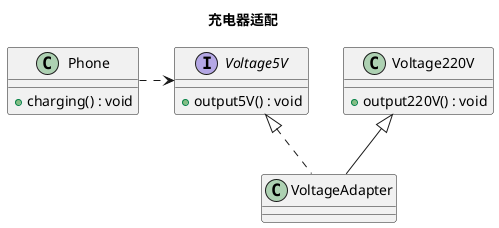 @startuml

title 充电器适配

class Phone {
    + charging() : void
}

interface Voltage5V {
    + output5V() : void
}

class Voltage220V {
    + output220V() : void
}

class VoltageAdapter extends Voltage220V implements Voltage5V {

}



Phone .> Voltage5V


@enduml